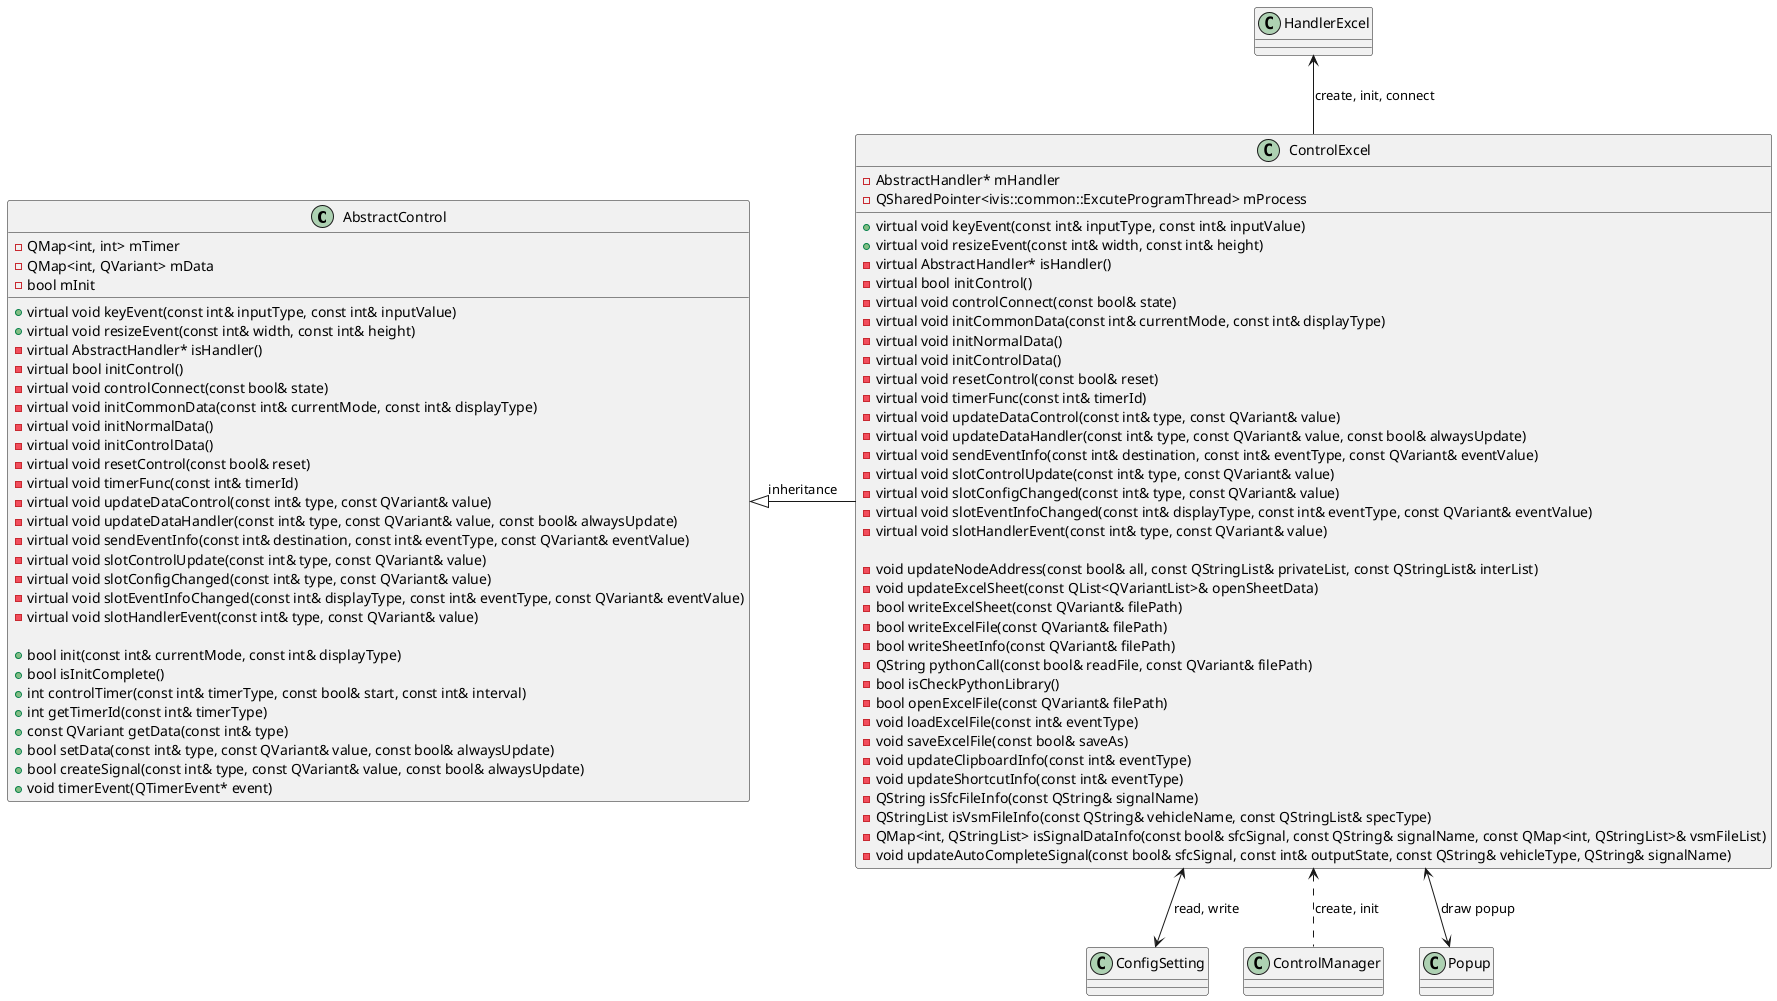 @startuml

' AbstractControl 클래스 정의
class AbstractControl {
    +virtual void keyEvent(const int& inputType, const int& inputValue)
    +virtual void resizeEvent(const int& width, const int& height)
    -virtual AbstractHandler* isHandler()
    -virtual bool initControl()
    -virtual void controlConnect(const bool& state)
    -virtual void initCommonData(const int& currentMode, const int& displayType)
    -virtual void initNormalData()
    -virtual void initControlData()
    -virtual void resetControl(const bool& reset)
    -virtual void timerFunc(const int& timerId)
    -virtual void updateDataControl(const int& type, const QVariant& value)
    -virtual void updateDataHandler(const int& type, const QVariant& value, const bool& alwaysUpdate)
    -virtual void sendEventInfo(const int& destination, const int& eventType, const QVariant& eventValue)
    -virtual void slotControlUpdate(const int& type, const QVariant& value)
    -virtual void slotConfigChanged(const int& type, const QVariant& value)
    -virtual void slotEventInfoChanged(const int& displayType, const int& eventType, const QVariant& eventValue)
    -virtual void slotHandlerEvent(const int& type, const QVariant& value)

    +bool init(const int& currentMode, const int& displayType)
    +bool isInitComplete()
    +int controlTimer(const int& timerType, const bool& start, const int& interval)
    +int getTimerId(const int& timerType)
    +const QVariant getData(const int& type)
    +bool setData(const int& type, const QVariant& value, const bool& alwaysUpdate)
    +bool createSignal(const int& type, const QVariant& value, const bool& alwaysUpdate)
    +void timerEvent(QTimerEvent* event)

    -QMap<int, int> mTimer
    -QMap<int, QVariant> mData
    -bool mInit
}

' ControlExcel 클래스 정의
class ControlExcel {
    +virtual void keyEvent(const int& inputType, const int& inputValue)
    +virtual void resizeEvent(const int& width, const int& height)
    -virtual AbstractHandler* isHandler()
    -virtual bool initControl()
    -virtual void controlConnect(const bool& state)
    -virtual void initCommonData(const int& currentMode, const int& displayType)
    -virtual void initNormalData()
    -virtual void initControlData()
    -virtual void resetControl(const bool& reset)
    -virtual void timerFunc(const int& timerId)
    -virtual void updateDataControl(const int& type, const QVariant& value)
    -virtual void updateDataHandler(const int& type, const QVariant& value, const bool& alwaysUpdate)
    -virtual void sendEventInfo(const int& destination, const int& eventType, const QVariant& eventValue)
    -virtual void slotControlUpdate(const int& type, const QVariant& value)
    -virtual void slotConfigChanged(const int& type, const QVariant& value)
    -virtual void slotEventInfoChanged(const int& displayType, const int& eventType, const QVariant& eventValue)
    -virtual void slotHandlerEvent(const int& type, const QVariant& value)

    -void updateNodeAddress(const bool& all, const QStringList& privateList, const QStringList& interList)
    -void updateExcelSheet(const QList<QVariantList>& openSheetData)
    -bool writeExcelSheet(const QVariant& filePath)
    -bool writeExcelFile(const QVariant& filePath)
    -bool writeSheetInfo(const QVariant& filePath)
    -QString pythonCall(const bool& readFile, const QVariant& filePath)
    -bool isCheckPythonLibrary()
    -bool openExcelFile(const QVariant& filePath)
    -void loadExcelFile(const int& eventType)
    -void saveExcelFile(const bool& saveAs)
    -void updateClipboardInfo(const int& eventType)
    -void updateShortcutInfo(const int& eventType)
    -QString isSfcFileInfo(const QString& signalName)
    -QStringList isVsmFileInfo(const QString& vehicleName, const QStringList& specType)
    -QMap<int, QStringList> isSignalDataInfo(const bool& sfcSignal, const QString& signalName, const QMap<int, QStringList>& vsmFileList)
    -void updateAutoCompleteSignal(const bool& sfcSignal, const int& outputState, const QString& vehicleType, QString& signalName)

    -AbstractHandler* mHandler
    -QSharedPointer<ivis::common::ExcuteProgramThread> mProcess
}


' 클래스 간의 관계 정의
AbstractControl <|- ControlExcel : inheritance
HandlerExcel <-- ControlExcel : create, init, connect
ControlExcel <--> ConfigSetting : read, write
ControlExcel <.. ControlManager : create, init
ControlExcel <--> Popup : draw popup

@enduml
